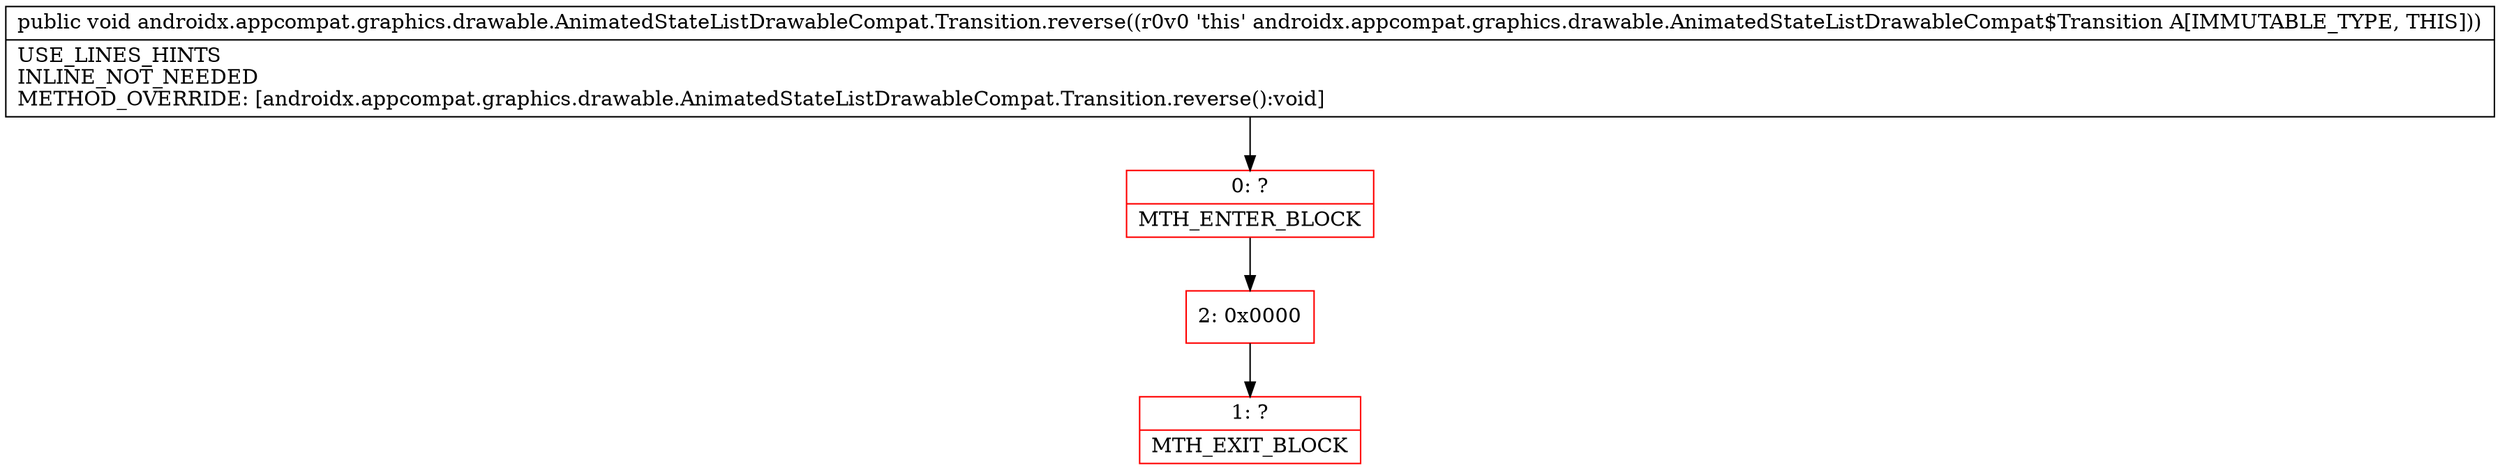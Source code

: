 digraph "CFG forandroidx.appcompat.graphics.drawable.AnimatedStateListDrawableCompat.Transition.reverse()V" {
subgraph cluster_Region_1225904856 {
label = "R(0)";
node [shape=record,color=blue];
}
Node_0 [shape=record,color=red,label="{0\:\ ?|MTH_ENTER_BLOCK\l}"];
Node_2 [shape=record,color=red,label="{2\:\ 0x0000}"];
Node_1 [shape=record,color=red,label="{1\:\ ?|MTH_EXIT_BLOCK\l}"];
MethodNode[shape=record,label="{public void androidx.appcompat.graphics.drawable.AnimatedStateListDrawableCompat.Transition.reverse((r0v0 'this' androidx.appcompat.graphics.drawable.AnimatedStateListDrawableCompat$Transition A[IMMUTABLE_TYPE, THIS]))  | USE_LINES_HINTS\lINLINE_NOT_NEEDED\lMETHOD_OVERRIDE: [androidx.appcompat.graphics.drawable.AnimatedStateListDrawableCompat.Transition.reverse():void]\l}"];
MethodNode -> Node_0;Node_0 -> Node_2;
Node_2 -> Node_1;
}

